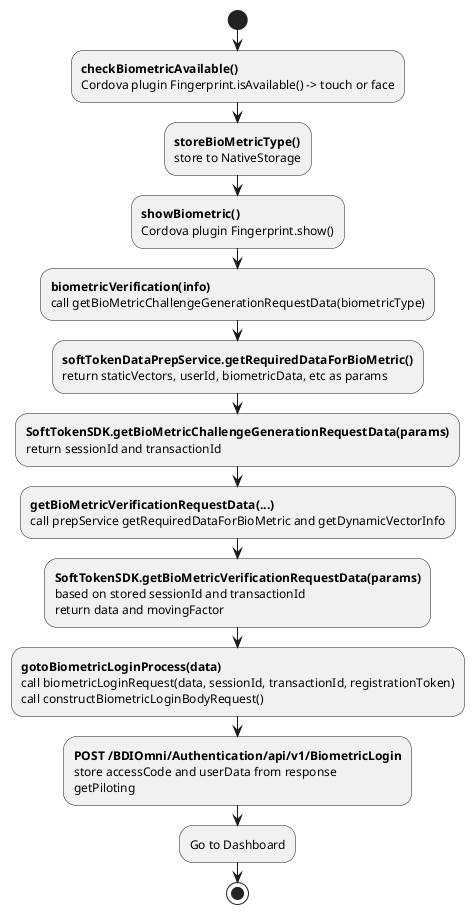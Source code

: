 @startuml biometric authentication
start
:**checkBiometricAvailable()**
Cordova plugin Fingerprint.isAvailable() -> touch or face;
:**storeBioMetricType()**
store to NativeStorage;
:**showBiometric()**
Cordova plugin Fingerprint.show();
:**biometricVerification(info)**
call getBioMetricChallengeGenerationRequestData(biometricType);
:**softTokenDataPrepService.getRequiredDataForBioMetric()**
return staticVectors, userId, biometricData, etc as params;
:**SoftTokenSDK.getBioMetricChallengeGenerationRequestData(params)**
return sessionId and transactionId;
:**getBioMetricVerificationRequestData(...)**
call prepService getRequiredDataForBioMetric and getDynamicVectorInfo;
:**SoftTokenSDK.getBioMetricVerificationRequestData(params)**
based on stored sessionId and transactionId
return data and movingFactor;
:**gotoBiometricLoginProcess(data)**
call biometricLoginRequest(data, sessionId, transactionId, registrationToken)
call constructBiometricLoginBodyRequest();
:**POST /BDIOmni/Authentication/api/v1/BiometricLogin**
store accessCode and userData from response
getPiloting;
:Go to Dashboard;
stop
@enduml